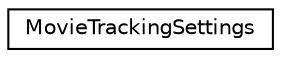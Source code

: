 digraph G
{
  edge [fontname="Helvetica",fontsize="10",labelfontname="Helvetica",labelfontsize="10"];
  node [fontname="Helvetica",fontsize="10",shape=record];
  rankdir=LR;
  Node1 [label="MovieTrackingSettings",height=0.2,width=0.4,color="black", fillcolor="white", style="filled",URL="$da/ddb/structMovieTrackingSettings.html"];
}

